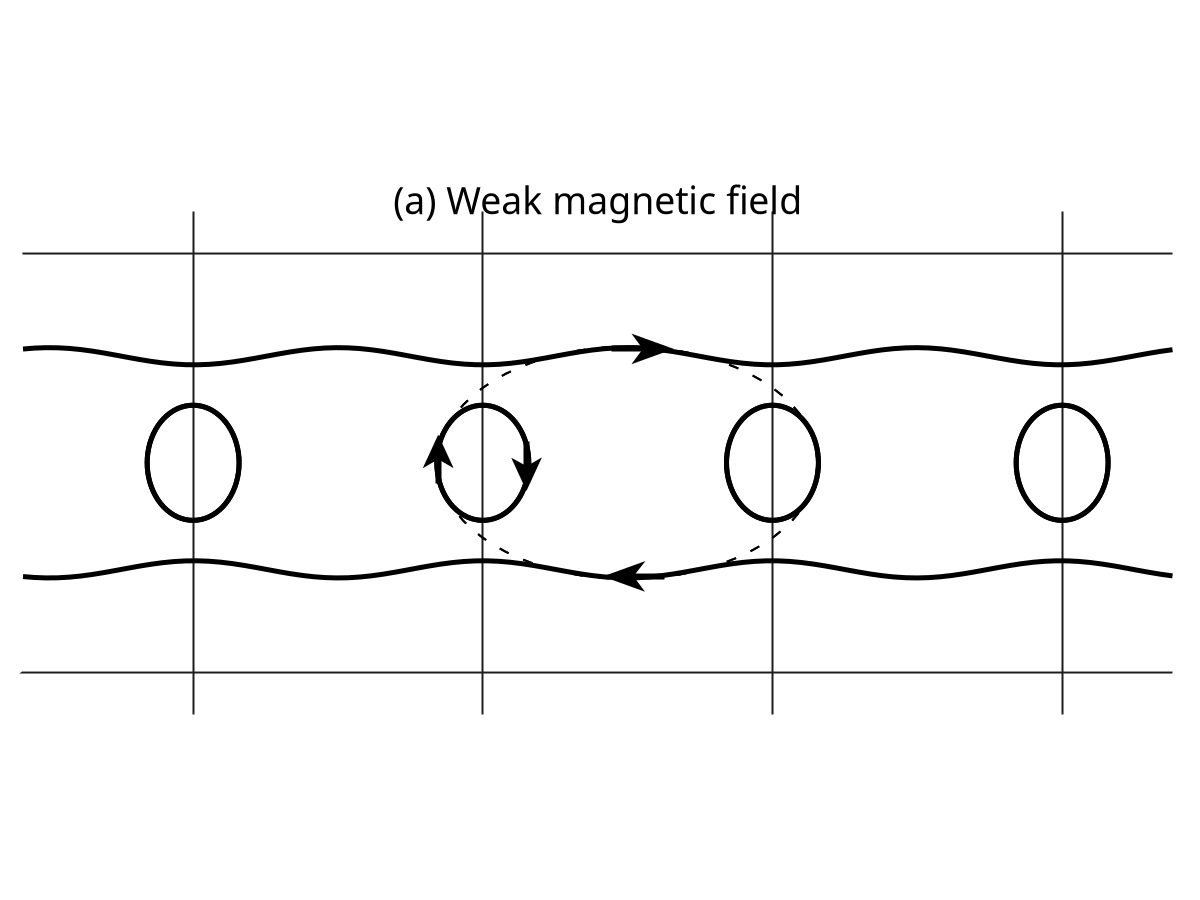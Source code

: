 set terminal qt size 900,900


unset key

# set xtics 0.1
set yrange [-0.2:0.2]
unset tics
unset border



set xrange [-10:15]

set arrow from 0, -0.12 to 0, 0.12 nohead lc rgb "#1e1e1e"         lw 2
set arrow from 6.3, -0.12 to 6.3, 0.12 nohead lc rgb "#1e1e1e"     lw 2
set arrow from -6.3, -0.12 to -6.3, 0.12 nohead lc rgb "#1e1e1e"   lw 2
set arrow from 6.3*2, -0.12 to 6.3*2, 0.12 nohead lc rgb "#1e1e1e" lw 2


f1(x) = 0.0041*cos(x) - 0.0509
f2(x) = 0.0041*cos(x + pi) + 0.0509




set arrow from 2.8,0.0544 to 3.15+0.81,0.0544 head filled size screen 0.03,15,45 lc rgb "black" lw 6
set arrow from 2.8,-0.0543 to 3.15+0.81,-0.0543 backhead filled size screen 0.03,15,45 lc rgb "black" lw 6

set arrow from -0.97,-0.01 to -0.97,0.01 head filled size screen 0.03,15,45 lc rgb "black" lw 6
set arrow from 0.95,-0.01 to 0.95,0.01 backhead filled size screen 0.03,15,45 lc rgb "black" lw 6

# set arrow from 5.32,-0.01 to 5.32,0.01 head filled size screen 0.03,15,45 lc rgb "black" lw 6
# set arrow from 7.22,-0.01 to 7.22,0.01 backhead filled size screen 0.03,15,45 lc rgb "black" lw 6

set title "(a) Weak magnetic field" font "CMU Serif, 28" offset 0,-10

plot f1(x) lw 5 lc rgb "black" notitle, \
     f2(x) lw 5 lc rgb "black" notitle, \
     -0.1 w l lw 2 lc rgb "#1e1e1e" notitle, \
      0.1 w l lw 2 lc rgb "#1e1e1e" notitle, \
      '+' u (0):(0):(2):(0.055):(0) every ::::0 w ellipses lw 5 lc rgb "black" notitle, \
      '+' u (6.3):(0):(2):(0.055):(0) every ::::0 w ellipses lw 5 lc rgb "black" notitle, \
      '+' u (6.3*2):(0):(2):(0.055):(0) every ::::0 w ellipses lw 5 lc rgb "black" notitle, \
      '+' u (-6.3):(0):(2):(0.055):(0) every ::::0 w ellipses lw 5 lc rgb "black" notitle, \
      '+' u (3.15):(0):(8.25):(0.111):(0) every ::::0 w ellipses lw 2 dt 7 lc rgb "black" notitle

